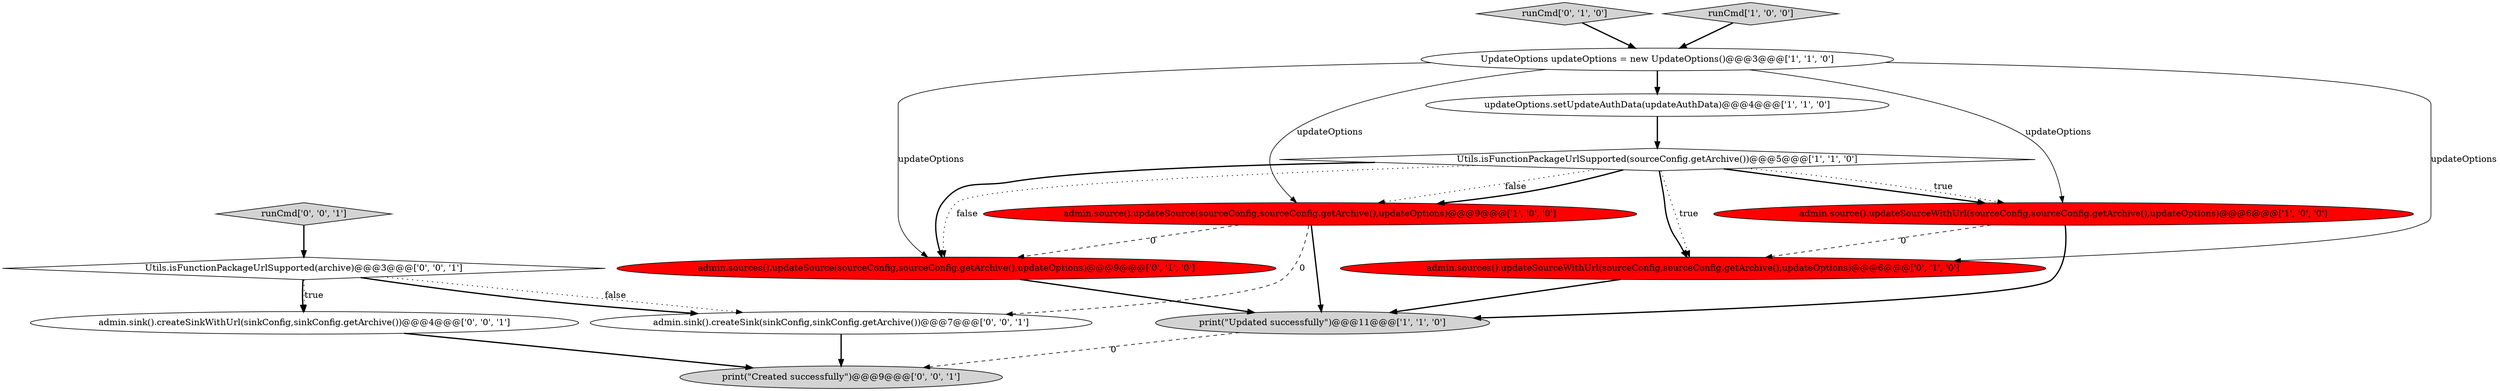 digraph {
6 [style = filled, label = "admin.source().updateSourceWithUrl(sourceConfig,sourceConfig.getArchive(),updateOptions)@@@6@@@['1', '0', '0']", fillcolor = red, shape = ellipse image = "AAA1AAABBB1BBB"];
11 [style = filled, label = "print(\"Created successfully\")@@@9@@@['0', '0', '1']", fillcolor = lightgray, shape = ellipse image = "AAA0AAABBB3BBB"];
5 [style = filled, label = "updateOptions.setUpdateAuthData(updateAuthData)@@@4@@@['1', '1', '0']", fillcolor = white, shape = ellipse image = "AAA0AAABBB1BBB"];
3 [style = filled, label = "UpdateOptions updateOptions = new UpdateOptions()@@@3@@@['1', '1', '0']", fillcolor = white, shape = ellipse image = "AAA0AAABBB1BBB"];
2 [style = filled, label = "Utils.isFunctionPackageUrlSupported(sourceConfig.getArchive())@@@5@@@['1', '1', '0']", fillcolor = white, shape = diamond image = "AAA0AAABBB1BBB"];
10 [style = filled, label = "Utils.isFunctionPackageUrlSupported(archive)@@@3@@@['0', '0', '1']", fillcolor = white, shape = diamond image = "AAA0AAABBB3BBB"];
14 [style = filled, label = "runCmd['0', '0', '1']", fillcolor = lightgray, shape = diamond image = "AAA0AAABBB3BBB"];
9 [style = filled, label = "runCmd['0', '1', '0']", fillcolor = lightgray, shape = diamond image = "AAA0AAABBB2BBB"];
8 [style = filled, label = "admin.sources().updateSource(sourceConfig,sourceConfig.getArchive(),updateOptions)@@@9@@@['0', '1', '0']", fillcolor = red, shape = ellipse image = "AAA1AAABBB2BBB"];
13 [style = filled, label = "admin.sink().createSinkWithUrl(sinkConfig,sinkConfig.getArchive())@@@4@@@['0', '0', '1']", fillcolor = white, shape = ellipse image = "AAA0AAABBB3BBB"];
7 [style = filled, label = "admin.sources().updateSourceWithUrl(sourceConfig,sourceConfig.getArchive(),updateOptions)@@@6@@@['0', '1', '0']", fillcolor = red, shape = ellipse image = "AAA1AAABBB2BBB"];
0 [style = filled, label = "admin.source().updateSource(sourceConfig,sourceConfig.getArchive(),updateOptions)@@@9@@@['1', '0', '0']", fillcolor = red, shape = ellipse image = "AAA1AAABBB1BBB"];
4 [style = filled, label = "runCmd['1', '0', '0']", fillcolor = lightgray, shape = diamond image = "AAA0AAABBB1BBB"];
1 [style = filled, label = "print(\"Updated successfully\")@@@11@@@['1', '1', '0']", fillcolor = lightgray, shape = ellipse image = "AAA0AAABBB1BBB"];
12 [style = filled, label = "admin.sink().createSink(sinkConfig,sinkConfig.getArchive())@@@7@@@['0', '0', '1']", fillcolor = white, shape = ellipse image = "AAA0AAABBB3BBB"];
4->3 [style = bold, label=""];
7->1 [style = bold, label=""];
2->6 [style = bold, label=""];
6->7 [style = dashed, label="0"];
3->0 [style = solid, label="updateOptions"];
3->7 [style = solid, label="updateOptions"];
12->11 [style = bold, label=""];
14->10 [style = bold, label=""];
2->0 [style = dotted, label="false"];
0->12 [style = dashed, label="0"];
3->6 [style = solid, label="updateOptions"];
13->11 [style = bold, label=""];
8->1 [style = bold, label=""];
6->1 [style = bold, label=""];
10->12 [style = dotted, label="false"];
5->2 [style = bold, label=""];
3->5 [style = bold, label=""];
2->0 [style = bold, label=""];
10->13 [style = bold, label=""];
10->13 [style = dotted, label="true"];
2->6 [style = dotted, label="true"];
10->12 [style = bold, label=""];
1->11 [style = dashed, label="0"];
0->1 [style = bold, label=""];
2->7 [style = dotted, label="true"];
2->8 [style = dotted, label="false"];
9->3 [style = bold, label=""];
0->8 [style = dashed, label="0"];
2->7 [style = bold, label=""];
2->8 [style = bold, label=""];
3->8 [style = solid, label="updateOptions"];
}
